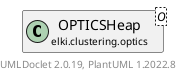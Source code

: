 @startuml
    remove .*\.(Instance|Par|Parameterizer|Factory)$
    set namespaceSeparator none
    hide empty fields
    hide empty methods

    class "<size:14>OPTICSHeap.Instance\n<size:10>elki.clustering.optics" as elki.clustering.optics.OPTICSHeap.Instance [[OPTICSHeap.Instance.html]] {
        -processedIDs: ModifiableDBIDs
        ~heap: UpdatableHeap<OPTICSHeapEntry>
        ~clusterOrder: ClusterOrder
        -ids: DBIDs
        ~progress: FiniteProgress
        ~rangeQuery: RangeSearcher<DBIDRef>
        +Instance(Relation<O>)
        +run(): ClusterOrder
        #expandClusterOrder(DBIDRef): void
    }

    class "<size:14>OPTICSHeap\n<size:10>elki.clustering.optics" as elki.clustering.optics.OPTICSHeap<O> [[OPTICSHeap.html]]

    elki.clustering.optics.OPTICSHeap +-- elki.clustering.optics.OPTICSHeap.Instance

    center footer UMLDoclet 2.0.19, PlantUML 1.2022.8
@enduml
